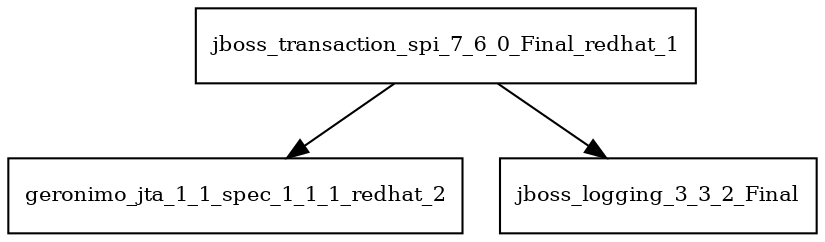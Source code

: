 digraph jboss_transaction_spi_7_6_0_Final_redhat_1_dependencies {
  node [shape = box, fontsize=10.0];
  jboss_transaction_spi_7_6_0_Final_redhat_1 -> geronimo_jta_1_1_spec_1_1_1_redhat_2;
  jboss_transaction_spi_7_6_0_Final_redhat_1 -> jboss_logging_3_3_2_Final;
}
